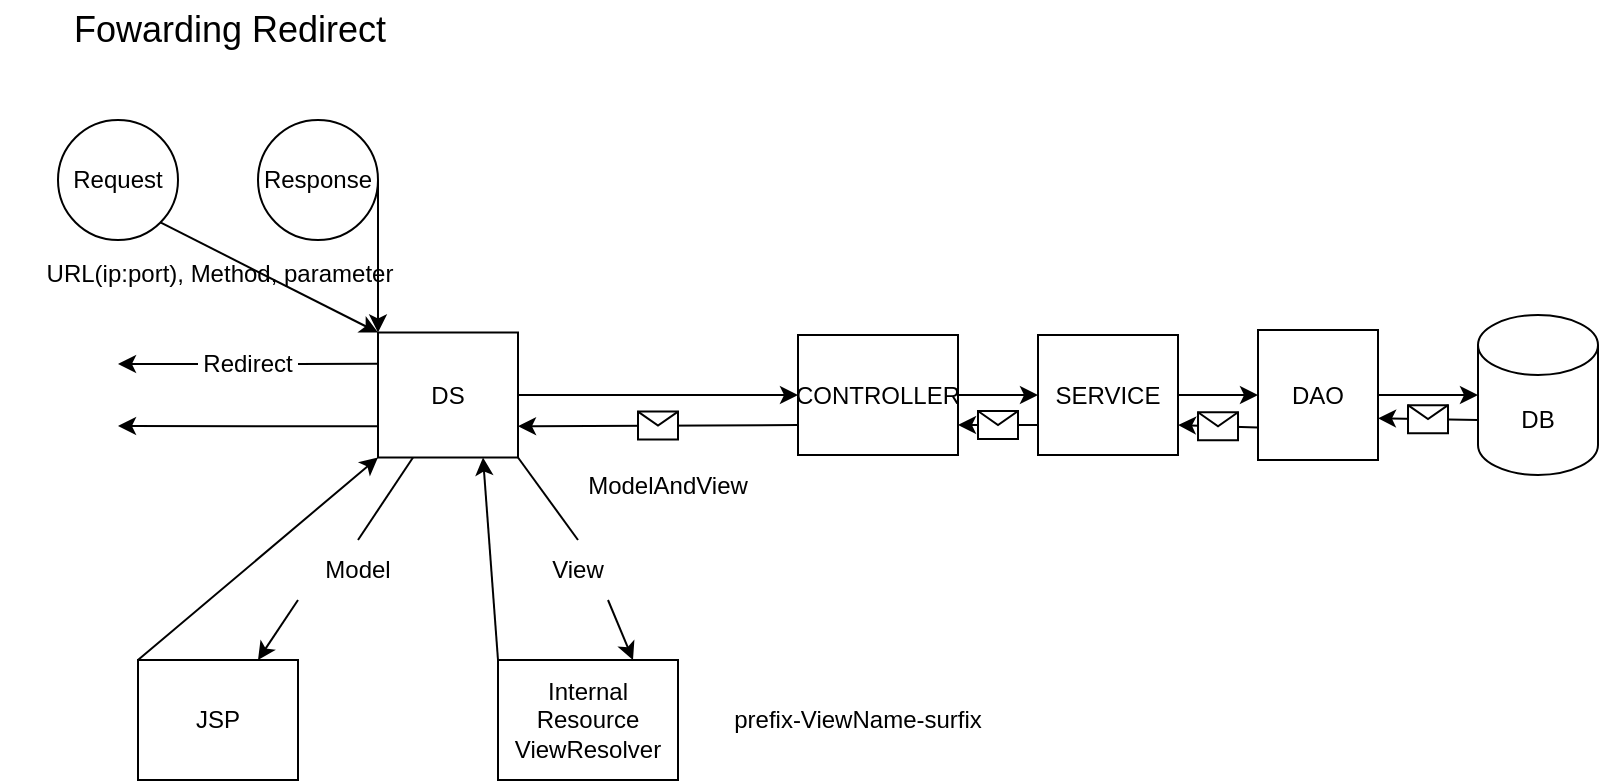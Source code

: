 <mxfile version="20.8.17" type="device" pages="3"><diagram name="페이지-1" id="sayw9rO7tbvS01IIlFyr"><mxGraphModel dx="1562" dy="776" grid="1" gridSize="10" guides="1" tooltips="1" connect="1" arrows="1" fold="1" page="1" pageScale="1" pageWidth="827" pageHeight="1169" math="0" shadow="0"><root><mxCell id="0"/><mxCell id="1" parent="0"/><mxCell id="9UvphXqQE4aDw9bfN-vL-2" value="DAO" style="whiteSpace=wrap;html=1;" parent="1" vertex="1"><mxGeometry x="629" y="205" width="60" height="65" as="geometry"/></mxCell><mxCell id="9UvphXqQE4aDw9bfN-vL-3" value="SERVICE" style="whiteSpace=wrap;html=1;" parent="1" vertex="1"><mxGeometry x="519" y="207.5" width="70" height="60" as="geometry"/></mxCell><mxCell id="9UvphXqQE4aDw9bfN-vL-5" value="CONTROLLER" style="whiteSpace=wrap;html=1;" parent="1" vertex="1"><mxGeometry x="399" y="207.5" width="80" height="60" as="geometry"/></mxCell><mxCell id="9UvphXqQE4aDw9bfN-vL-7" value="DS" style="whiteSpace=wrap;html=1;" parent="1" vertex="1"><mxGeometry x="189" y="206.25" width="70" height="62.5" as="geometry"/></mxCell><mxCell id="9UvphXqQE4aDw9bfN-vL-9" value="JSP" style="rounded=0;whiteSpace=wrap;html=1;" parent="1" vertex="1"><mxGeometry x="69" y="370" width="80" height="60" as="geometry"/></mxCell><mxCell id="9UvphXqQE4aDw9bfN-vL-10" value="Internal&lt;br&gt;Resource&lt;br&gt;ViewResolver" style="rounded=0;whiteSpace=wrap;html=1;" parent="1" vertex="1"><mxGeometry x="249" y="370" width="90" height="60" as="geometry"/></mxCell><mxCell id="9UvphXqQE4aDw9bfN-vL-15" value="" style="endArrow=classic;html=1;rounded=0;entryX=0;entryY=0.5;entryDx=0;entryDy=0;" parent="1" source="9UvphXqQE4aDw9bfN-vL-7" target="9UvphXqQE4aDw9bfN-vL-5" edge="1"><mxGeometry width="50" height="50" relative="1" as="geometry"><mxPoint x="219" y="290" as="sourcePoint"/><mxPoint x="289.711" y="240" as="targetPoint"/></mxGeometry></mxCell><mxCell id="9UvphXqQE4aDw9bfN-vL-16" value="" style="endArrow=classic;html=1;rounded=0;entryX=0;entryY=0.5;entryDx=0;entryDy=0;" parent="1" source="9UvphXqQE4aDw9bfN-vL-5" target="9UvphXqQE4aDw9bfN-vL-3" edge="1"><mxGeometry width="50" height="50" relative="1" as="geometry"><mxPoint x="399" y="290" as="sourcePoint"/><mxPoint x="439" y="240" as="targetPoint"/></mxGeometry></mxCell><mxCell id="9UvphXqQE4aDw9bfN-vL-17" value="" style="endArrow=classic;html=1;rounded=0;entryX=0;entryY=0.5;entryDx=0;entryDy=0;" parent="1" source="9UvphXqQE4aDw9bfN-vL-3" target="9UvphXqQE4aDw9bfN-vL-2" edge="1"><mxGeometry width="50" height="50" relative="1" as="geometry"><mxPoint x="549" y="290" as="sourcePoint"/><mxPoint x="619.711" y="240" as="targetPoint"/></mxGeometry></mxCell><mxCell id="9UvphXqQE4aDw9bfN-vL-19" value="" style="endArrow=classic;html=1;rounded=0;entryX=0;entryY=0.5;entryDx=0;entryDy=0;entryPerimeter=0;" parent="1" source="9UvphXqQE4aDw9bfN-vL-2" target="9UvphXqQE4aDw9bfN-vL-39" edge="1"><mxGeometry width="50" height="50" relative="1" as="geometry"><mxPoint x="699" y="290" as="sourcePoint"/><mxPoint x="729" y="243" as="targetPoint"/></mxGeometry></mxCell><mxCell id="9UvphXqQE4aDw9bfN-vL-27" value="" style="endArrow=classic;html=1;rounded=0;entryX=1;entryY=0.75;entryDx=0;entryDy=0;exitX=0;exitY=0.75;exitDx=0;exitDy=0;" parent="1" source="9UvphXqQE4aDw9bfN-vL-3" target="9UvphXqQE4aDw9bfN-vL-5" edge="1"><mxGeometry relative="1" as="geometry"><mxPoint x="377.5" y="260" as="sourcePoint"/><mxPoint x="277.5" y="260" as="targetPoint"/></mxGeometry></mxCell><mxCell id="9UvphXqQE4aDw9bfN-vL-28" value="" style="shape=message;html=1;outlineConnect=0;" parent="9UvphXqQE4aDw9bfN-vL-27" vertex="1"><mxGeometry width="20" height="14" relative="1" as="geometry"><mxPoint x="-10" y="-7" as="offset"/></mxGeometry></mxCell><mxCell id="9UvphXqQE4aDw9bfN-vL-29" value="" style="endArrow=classic;html=1;rounded=0;exitX=0;exitY=0.75;exitDx=0;exitDy=0;entryX=1;entryY=0.75;entryDx=0;entryDy=0;" parent="1" source="9UvphXqQE4aDw9bfN-vL-2" target="9UvphXqQE4aDw9bfN-vL-3" edge="1"><mxGeometry relative="1" as="geometry"><mxPoint x="529" y="260" as="sourcePoint"/><mxPoint x="439" y="260" as="targetPoint"/></mxGeometry></mxCell><mxCell id="9UvphXqQE4aDw9bfN-vL-30" value="" style="shape=message;html=1;outlineConnect=0;" parent="9UvphXqQE4aDw9bfN-vL-29" vertex="1"><mxGeometry width="20" height="14" relative="1" as="geometry"><mxPoint x="-10" y="-7" as="offset"/></mxGeometry></mxCell><mxCell id="9UvphXqQE4aDw9bfN-vL-35" value="" style="endArrow=classic;html=1;rounded=0;entryX=1;entryY=0.679;entryDx=0;entryDy=0;exitX=0;exitY=0;exitDx=0;exitDy=52.5;exitPerimeter=0;entryPerimeter=0;" parent="1" source="9UvphXqQE4aDw9bfN-vL-39" target="9UvphXqQE4aDw9bfN-vL-2" edge="1"><mxGeometry relative="1" as="geometry"><mxPoint x="729" y="263" as="sourcePoint"/><mxPoint x="599" y="260" as="targetPoint"/></mxGeometry></mxCell><mxCell id="9UvphXqQE4aDw9bfN-vL-36" value="" style="shape=message;html=1;outlineConnect=0;" parent="9UvphXqQE4aDw9bfN-vL-35" vertex="1"><mxGeometry width="20" height="14" relative="1" as="geometry"><mxPoint x="-10" y="-7" as="offset"/></mxGeometry></mxCell><mxCell id="9UvphXqQE4aDw9bfN-vL-37" value="ModelAndView" style="text;html=1;strokeColor=none;fillColor=none;align=center;verticalAlign=middle;whiteSpace=wrap;rounded=0;" parent="1" vertex="1"><mxGeometry x="289" y="267.5" width="90" height="30" as="geometry"/></mxCell><mxCell id="9UvphXqQE4aDw9bfN-vL-39" value="DB" style="shape=cylinder3;whiteSpace=wrap;html=1;boundedLbl=1;backgroundOutline=1;size=15;" parent="1" vertex="1"><mxGeometry x="739" y="197.5" width="60" height="80" as="geometry"/></mxCell><mxCell id="9UvphXqQE4aDw9bfN-vL-41" value="" style="endArrow=classic;html=1;rounded=0;exitX=0;exitY=0.75;exitDx=0;exitDy=0;entryX=1;entryY=0.75;entryDx=0;entryDy=0;" parent="1" source="9UvphXqQE4aDw9bfN-vL-5" target="9UvphXqQE4aDw9bfN-vL-7" edge="1"><mxGeometry relative="1" as="geometry"><mxPoint x="209" y="260" as="sourcePoint"/><mxPoint x="139" y="260" as="targetPoint"/></mxGeometry></mxCell><mxCell id="9UvphXqQE4aDw9bfN-vL-42" value="" style="shape=message;html=1;outlineConnect=0;" parent="9UvphXqQE4aDw9bfN-vL-41" vertex="1"><mxGeometry width="20" height="14" relative="1" as="geometry"><mxPoint x="-10" y="-7" as="offset"/></mxGeometry></mxCell><mxCell id="9UvphXqQE4aDw9bfN-vL-43" value="" style="endArrow=classic;html=1;rounded=0;entryX=0;entryY=1;entryDx=0;entryDy=0;exitX=0;exitY=0;exitDx=0;exitDy=0;" parent="1" source="9UvphXqQE4aDw9bfN-vL-9" target="9UvphXqQE4aDw9bfN-vL-7" edge="1"><mxGeometry width="50" height="50" relative="1" as="geometry"><mxPoint x="139" y="370" as="sourcePoint"/><mxPoint x="189" y="320" as="targetPoint"/></mxGeometry></mxCell><mxCell id="9UvphXqQE4aDw9bfN-vL-44" value="" style="endArrow=classic;html=1;rounded=0;entryX=0.75;entryY=0;entryDx=0;entryDy=0;startArrow=none;exitX=0;exitY=1;exitDx=0;exitDy=0;" parent="1" source="9UvphXqQE4aDw9bfN-vL-45" target="9UvphXqQE4aDw9bfN-vL-9" edge="1"><mxGeometry width="50" height="50" relative="1" as="geometry"><mxPoint x="159" y="340" as="sourcePoint"/><mxPoint x="269" y="300" as="targetPoint"/></mxGeometry></mxCell><mxCell id="9UvphXqQE4aDw9bfN-vL-46" value="" style="endArrow=none;html=1;rounded=0;entryX=0.5;entryY=0;entryDx=0;entryDy=0;exitX=0.25;exitY=1;exitDx=0;exitDy=0;" parent="1" source="9UvphXqQE4aDw9bfN-vL-7" target="9UvphXqQE4aDw9bfN-vL-45" edge="1"><mxGeometry width="50" height="50" relative="1" as="geometry"><mxPoint x="236.5" y="268.75" as="sourcePoint"/><mxPoint x="199" y="370" as="targetPoint"/></mxGeometry></mxCell><mxCell id="9UvphXqQE4aDw9bfN-vL-45" value="Model" style="text;html=1;strokeColor=none;fillColor=none;align=center;verticalAlign=middle;whiteSpace=wrap;rounded=0;" parent="1" vertex="1"><mxGeometry x="149" y="310" width="60" height="30" as="geometry"/></mxCell><mxCell id="9UvphXqQE4aDw9bfN-vL-47" value="" style="endArrow=classic;html=1;rounded=0;exitX=0;exitY=0;exitDx=0;exitDy=0;entryX=0.75;entryY=1;entryDx=0;entryDy=0;" parent="1" source="9UvphXqQE4aDw9bfN-vL-10" target="9UvphXqQE4aDw9bfN-vL-7" edge="1"><mxGeometry width="50" height="50" relative="1" as="geometry"><mxPoint x="279" y="350" as="sourcePoint"/><mxPoint x="329" y="300" as="targetPoint"/></mxGeometry></mxCell><mxCell id="9UvphXqQE4aDw9bfN-vL-48" value="" style="endArrow=classic;html=1;rounded=0;exitX=0.75;exitY=1;exitDx=0;exitDy=0;entryX=0.75;entryY=0;entryDx=0;entryDy=0;startArrow=none;" parent="1" source="9UvphXqQE4aDw9bfN-vL-50" target="9UvphXqQE4aDw9bfN-vL-10" edge="1"><mxGeometry width="50" height="50" relative="1" as="geometry"><mxPoint x="309" y="300" as="sourcePoint"/><mxPoint x="359" y="350" as="targetPoint"/></mxGeometry></mxCell><mxCell id="9UvphXqQE4aDw9bfN-vL-49" value="" style="endArrow=none;html=1;rounded=0;exitX=1;exitY=1;exitDx=0;exitDy=0;entryX=0.5;entryY=0;entryDx=0;entryDy=0;" parent="1" source="9UvphXqQE4aDw9bfN-vL-7" target="9UvphXqQE4aDw9bfN-vL-50" edge="1"><mxGeometry width="50" height="50" relative="1" as="geometry"><mxPoint x="289" y="268.75" as="sourcePoint"/><mxPoint x="356.5" y="370" as="targetPoint"/></mxGeometry></mxCell><mxCell id="9UvphXqQE4aDw9bfN-vL-50" value="View" style="text;html=1;strokeColor=none;fillColor=none;align=center;verticalAlign=middle;whiteSpace=wrap;rounded=0;" parent="1" vertex="1"><mxGeometry x="259" y="310" width="60" height="30" as="geometry"/></mxCell><mxCell id="9UvphXqQE4aDw9bfN-vL-51" value="Request" style="ellipse;whiteSpace=wrap;html=1;aspect=fixed;" parent="1" vertex="1"><mxGeometry x="29" y="100" width="60" height="60" as="geometry"/></mxCell><mxCell id="9UvphXqQE4aDw9bfN-vL-52" value="Response" style="ellipse;whiteSpace=wrap;html=1;aspect=fixed;" parent="1" vertex="1"><mxGeometry x="129" y="100" width="60" height="60" as="geometry"/></mxCell><mxCell id="9UvphXqQE4aDw9bfN-vL-53" value="" style="endArrow=classic;html=1;rounded=0;entryX=0;entryY=0;entryDx=0;entryDy=0;exitX=1;exitY=0.5;exitDx=0;exitDy=0;" parent="1" source="9UvphXqQE4aDw9bfN-vL-52" target="9UvphXqQE4aDw9bfN-vL-7" edge="1"><mxGeometry width="50" height="50" relative="1" as="geometry"><mxPoint x="99" y="230" as="sourcePoint"/><mxPoint x="149" y="180" as="targetPoint"/></mxGeometry></mxCell><mxCell id="9UvphXqQE4aDw9bfN-vL-54" value="" style="endArrow=classic;html=1;rounded=0;entryX=0;entryY=0;entryDx=0;entryDy=0;exitX=1;exitY=1;exitDx=0;exitDy=0;" parent="1" source="9UvphXqQE4aDw9bfN-vL-51" target="9UvphXqQE4aDw9bfN-vL-7" edge="1"><mxGeometry width="50" height="50" relative="1" as="geometry"><mxPoint x="69" y="230" as="sourcePoint"/><mxPoint x="119" y="180" as="targetPoint"/></mxGeometry></mxCell><mxCell id="9UvphXqQE4aDw9bfN-vL-55" value="prefix-ViewName-surfix" style="text;html=1;strokeColor=none;fillColor=none;align=center;verticalAlign=middle;whiteSpace=wrap;rounded=0;" parent="1" vertex="1"><mxGeometry x="349" y="385" width="160" height="30" as="geometry"/></mxCell><mxCell id="9UvphXqQE4aDw9bfN-vL-56" value="&lt;font style=&quot;font-size: 18px;&quot;&gt;Fowarding Redirect&lt;/font&gt;" style="text;html=1;strokeColor=none;fillColor=none;align=center;verticalAlign=middle;whiteSpace=wrap;rounded=0;" parent="1" vertex="1"><mxGeometry x="30" y="40" width="170" height="30" as="geometry"/></mxCell><mxCell id="9UvphXqQE4aDw9bfN-vL-57" value="&lt;font style=&quot;font-size: 12px;&quot;&gt;URL(ip:port), Method, parameter&lt;/font&gt;" style="text;html=1;strokeColor=none;fillColor=none;align=center;verticalAlign=middle;whiteSpace=wrap;rounded=0;fontSize=18;" parent="1" vertex="1"><mxGeometry y="160" width="220" height="30" as="geometry"/></mxCell><mxCell id="9UvphXqQE4aDw9bfN-vL-58" value="" style="endArrow=classic;html=1;rounded=0;fontSize=12;exitX=0;exitY=0.5;exitDx=0;exitDy=0;startArrow=none;" parent="1" source="9UvphXqQE4aDw9bfN-vL-61" edge="1"><mxGeometry width="50" height="50" relative="1" as="geometry"><mxPoint x="109" y="260" as="sourcePoint"/><mxPoint x="59" y="222" as="targetPoint"/></mxGeometry></mxCell><mxCell id="9UvphXqQE4aDw9bfN-vL-59" value="" style="endArrow=classic;html=1;rounded=0;fontSize=12;exitX=0;exitY=0.75;exitDx=0;exitDy=0;" parent="1" source="9UvphXqQE4aDw9bfN-vL-7" edge="1"><mxGeometry width="50" height="50" relative="1" as="geometry"><mxPoint x="109" y="290" as="sourcePoint"/><mxPoint x="59" y="253" as="targetPoint"/></mxGeometry></mxCell><mxCell id="9UvphXqQE4aDw9bfN-vL-60" value="" style="endArrow=none;html=1;rounded=0;fontSize=12;exitX=0;exitY=0.25;exitDx=0;exitDy=0;" parent="1" source="9UvphXqQE4aDw9bfN-vL-7" target="9UvphXqQE4aDw9bfN-vL-61" edge="1"><mxGeometry width="50" height="50" relative="1" as="geometry"><mxPoint x="189" y="221.875" as="sourcePoint"/><mxPoint x="59" y="222" as="targetPoint"/></mxGeometry></mxCell><mxCell id="9UvphXqQE4aDw9bfN-vL-61" value="Redirect" style="text;html=1;strokeColor=none;fillColor=none;align=center;verticalAlign=middle;whiteSpace=wrap;rounded=0;fontSize=12;" parent="1" vertex="1"><mxGeometry x="99" y="207" width="50" height="30" as="geometry"/></mxCell></root></mxGraphModel></diagram><diagram id="4-7YW6rvqAmz8nTC65Zh" name="페이지-2"><mxGraphModel dx="1562" dy="704" grid="1" gridSize="10" guides="1" tooltips="1" connect="1" arrows="1" fold="1" page="1" pageScale="1" pageWidth="1169" pageHeight="827" math="0" shadow="0"><root><mxCell id="0"/><mxCell id="1" parent="0"/><mxCell id="aifYJP49HdyUbDu9bETy-1" value="ProductDAO" style="swimlane;fontStyle=1;align=center;verticalAlign=top;childLayout=stackLayout;horizontal=1;startSize=26;horizontalStack=0;resizeParent=1;resizeParentMax=0;resizeLast=0;collapsible=1;marginBottom=0;" parent="1" vertex="1"><mxGeometry x="840" y="60" width="280" height="130" as="geometry"/></mxCell><mxCell id="aifYJP49HdyUbDu9bETy-2" value="- sqlSession : SqlSession&#10;-NAMESPACE : String" style="text;strokeColor=none;fillColor=none;align=left;verticalAlign=top;spacingLeft=4;spacingRight=4;overflow=hidden;rotatable=0;points=[[0,0.5],[1,0.5]];portConstraint=eastwest;" parent="aifYJP49HdyUbDu9bETy-1" vertex="1"><mxGeometry y="26" width="280" height="34" as="geometry"/></mxCell><mxCell id="aifYJP49HdyUbDu9bETy-3" value="" style="line;strokeWidth=1;fillColor=none;align=left;verticalAlign=middle;spacingTop=-1;spacingLeft=3;spacingRight=3;rotatable=0;labelPosition=right;points=[];portConstraint=eastwest;strokeColor=inherit;" parent="aifYJP49HdyUbDu9bETy-1" vertex="1"><mxGeometry y="60" width="280" height="8" as="geometry"/></mxCell><mxCell id="aifYJP49HdyUbDu9bETy-4" value="+ getProductList() :  List&lt;ProductDTO&gt;&#10;+ getProductDetail(ProductDTO) : ProductDTO&#10;+ setAddProduct(ProductDTO) : int " style="text;strokeColor=none;fillColor=none;align=left;verticalAlign=top;spacingLeft=4;spacingRight=4;overflow=hidden;rotatable=0;points=[[0,0.5],[1,0.5]];portConstraint=eastwest;" parent="aifYJP49HdyUbDu9bETy-1" vertex="1"><mxGeometry y="68" width="280" height="62" as="geometry"/></mxCell><mxCell id="aifYJP49HdyUbDu9bETy-5" value="&lt;font style=&quot;font-size: 18px;&quot;&gt;Product&lt;/font&gt;" style="text;html=1;strokeColor=none;fillColor=none;align=center;verticalAlign=middle;whiteSpace=wrap;rounded=0;strokeWidth=1;" parent="1" vertex="1"><mxGeometry x="40" y="20" width="60" height="30" as="geometry"/></mxCell><mxCell id="aifYJP49HdyUbDu9bETy-6" value="ProductService" style="swimlane;fontStyle=1;align=center;verticalAlign=top;childLayout=stackLayout;horizontal=1;startSize=26;horizontalStack=0;resizeParent=1;resizeParentMax=0;resizeLast=0;collapsible=1;marginBottom=0;" parent="1" vertex="1"><mxGeometry x="400" y="60" width="360" height="140" as="geometry"/></mxCell><mxCell id="aifYJP49HdyUbDu9bETy-7" value="- productDAO : ProductDAO" style="text;strokeColor=none;fillColor=none;align=left;verticalAlign=top;spacingLeft=4;spacingRight=4;overflow=hidden;rotatable=0;points=[[0,0.5],[1,0.5]];portConstraint=eastwest;" parent="aifYJP49HdyUbDu9bETy-6" vertex="1"><mxGeometry y="26" width="360" height="24" as="geometry"/></mxCell><mxCell id="aifYJP49HdyUbDu9bETy-8" value="" style="line;strokeWidth=1;fillColor=none;align=left;verticalAlign=middle;spacingTop=-1;spacingLeft=3;spacingRight=3;rotatable=0;labelPosition=right;points=[];portConstraint=eastwest;strokeColor=inherit;" parent="aifYJP49HdyUbDu9bETy-6" vertex="1"><mxGeometry y="50" width="360" height="8" as="geometry"/></mxCell><mxCell id="aifYJP49HdyUbDu9bETy-9" value="+ getProductList() :  List&lt;ProductDTO&gt;&#10;+ getProductDetail(ProductDTO) : ProductDTO&#10;+ setAddProduct(ProductDTO) : List&lt;ProductOptionDTO&gt; int " style="text;strokeColor=none;fillColor=none;align=left;verticalAlign=top;spacingLeft=4;spacingRight=4;overflow=hidden;rotatable=0;points=[[0,0.5],[1,0.5]];portConstraint=eastwest;" parent="aifYJP49HdyUbDu9bETy-6" vertex="1"><mxGeometry y="58" width="360" height="82" as="geometry"/></mxCell><mxCell id="aifYJP49HdyUbDu9bETy-10" value="ProductController" style="swimlane;fontStyle=1;align=center;verticalAlign=top;childLayout=stackLayout;horizontal=1;startSize=26;horizontalStack=0;resizeParent=1;resizeParentMax=0;resizeLast=0;collapsible=1;marginBottom=0;" parent="1" vertex="1"><mxGeometry x="40" y="60" width="280" height="140" as="geometry"/></mxCell><mxCell id="aifYJP49HdyUbDu9bETy-11" value="- productService : ProductService" style="text;strokeColor=none;fillColor=none;align=left;verticalAlign=top;spacingLeft=4;spacingRight=4;overflow=hidden;rotatable=0;points=[[0,0.5],[1,0.5]];portConstraint=eastwest;" parent="aifYJP49HdyUbDu9bETy-10" vertex="1"><mxGeometry y="26" width="280" height="26" as="geometry"/></mxCell><mxCell id="aifYJP49HdyUbDu9bETy-12" value="" style="line;strokeWidth=1;fillColor=none;align=left;verticalAlign=middle;spacingTop=-1;spacingLeft=3;spacingRight=3;rotatable=0;labelPosition=right;points=[];portConstraint=eastwest;strokeColor=inherit;" parent="aifYJP49HdyUbDu9bETy-10" vertex="1"><mxGeometry y="52" width="280" height="8" as="geometry"/></mxCell><mxCell id="aifYJP49HdyUbDu9bETy-13" value="+ getProductList() :  ModelAndView&#10;+ getProductDetail(ProductDTO) : String&#10;+ setAddProduct(ProductDTO) : String&#10;+ setAddProduct() : void" style="text;strokeColor=none;fillColor=none;align=left;verticalAlign=top;spacingLeft=4;spacingRight=4;overflow=hidden;rotatable=0;points=[[0,0.5],[1,0.5]];portConstraint=eastwest;" parent="aifYJP49HdyUbDu9bETy-10" vertex="1"><mxGeometry y="60" width="280" height="80" as="geometry"/></mxCell><mxCell id="aifYJP49HdyUbDu9bETy-15" value="" style="endArrow=classic;html=1;rounded=0;fontSize=18;exitX=1;exitY=0.5;exitDx=0;exitDy=0;entryX=0;entryY=0.5;entryDx=0;entryDy=0;" parent="1" source="aifYJP49HdyUbDu9bETy-13" target="aifYJP49HdyUbDu9bETy-9" edge="1"><mxGeometry width="50" height="50" relative="1" as="geometry"><mxPoint x="610" y="360" as="sourcePoint"/><mxPoint x="660" y="310" as="targetPoint"/></mxGeometry></mxCell><mxCell id="aifYJP49HdyUbDu9bETy-16" value="" style="endArrow=classic;html=1;rounded=0;fontSize=18;exitX=1;exitY=0.5;exitDx=0;exitDy=0;entryX=0;entryY=0.5;entryDx=0;entryDy=0;" parent="1" source="aifYJP49HdyUbDu9bETy-9" target="aifYJP49HdyUbDu9bETy-4" edge="1"><mxGeometry width="50" height="50" relative="1" as="geometry"><mxPoint x="830" y="270" as="sourcePoint"/><mxPoint x="880" y="220" as="targetPoint"/></mxGeometry></mxCell></root></mxGraphModel></diagram><diagram id="sVu2otVe9EUAvuTnqOVU" name="페이지-3"><mxGraphModel dx="1562" dy="776" grid="1" gridSize="10" guides="1" tooltips="1" connect="1" arrows="1" fold="1" page="1" pageScale="1" pageWidth="1169" pageHeight="827" math="0" shadow="0"><root><mxCell id="0"/><mxCell id="1" parent="0"/><mxCell id="b7pIQws3qkWmgiwaMkAN-1" value="Member" style="text;html=1;strokeColor=none;fillColor=none;align=center;verticalAlign=middle;whiteSpace=wrap;rounded=0;fontSize=18;" vertex="1" parent="1"><mxGeometry x="43" y="40" width="90" height="30" as="geometry"/></mxCell><mxCell id="b7pIQws3qkWmgiwaMkAN-2" value="ProductDAO" style="swimlane;fontStyle=1;align=center;verticalAlign=top;childLayout=stackLayout;horizontal=1;startSize=26;horizontalStack=0;resizeParent=1;resizeParentMax=0;resizeLast=0;collapsible=1;marginBottom=0;" vertex="1" parent="1"><mxGeometry x="847" y="90" width="280" height="130" as="geometry"/></mxCell><mxCell id="b7pIQws3qkWmgiwaMkAN-3" value="- sqlSession : SqlSession&#10;-NAMESPACE : String" style="text;strokeColor=none;fillColor=none;align=left;verticalAlign=top;spacingLeft=4;spacingRight=4;overflow=hidden;rotatable=0;points=[[0,0.5],[1,0.5]];portConstraint=eastwest;" vertex="1" parent="b7pIQws3qkWmgiwaMkAN-2"><mxGeometry y="26" width="280" height="34" as="geometry"/></mxCell><mxCell id="b7pIQws3qkWmgiwaMkAN-4" value="" style="line;strokeWidth=1;fillColor=none;align=left;verticalAlign=middle;spacingTop=-1;spacingLeft=3;spacingRight=3;rotatable=0;labelPosition=right;points=[];portConstraint=eastwest;strokeColor=inherit;" vertex="1" parent="b7pIQws3qkWmgiwaMkAN-2"><mxGeometry y="60" width="280" height="8" as="geometry"/></mxCell><mxCell id="b7pIQws3qkWmgiwaMkAN-5" value="+ setAddMember(MemberDTO) : int " style="text;strokeColor=none;fillColor=none;align=left;verticalAlign=top;spacingLeft=4;spacingRight=4;overflow=hidden;rotatable=0;points=[[0,0.5],[1,0.5]];portConstraint=eastwest;" vertex="1" parent="b7pIQws3qkWmgiwaMkAN-2"><mxGeometry y="68" width="280" height="62" as="geometry"/></mxCell><mxCell id="b7pIQws3qkWmgiwaMkAN-6" value="ProductService" style="swimlane;fontStyle=1;align=center;verticalAlign=top;childLayout=stackLayout;horizontal=1;startSize=26;horizontalStack=0;resizeParent=1;resizeParentMax=0;resizeLast=0;collapsible=1;marginBottom=0;" vertex="1" parent="1"><mxGeometry x="407" y="90" width="360" height="140" as="geometry"/></mxCell><mxCell id="b7pIQws3qkWmgiwaMkAN-7" value="- memberDAO : MemberDAO" style="text;strokeColor=none;fillColor=none;align=left;verticalAlign=top;spacingLeft=4;spacingRight=4;overflow=hidden;rotatable=0;points=[[0,0.5],[1,0.5]];portConstraint=eastwest;" vertex="1" parent="b7pIQws3qkWmgiwaMkAN-6"><mxGeometry y="26" width="360" height="24" as="geometry"/></mxCell><mxCell id="b7pIQws3qkWmgiwaMkAN-8" value="" style="line;strokeWidth=1;fillColor=none;align=left;verticalAlign=middle;spacingTop=-1;spacingLeft=3;spacingRight=3;rotatable=0;labelPosition=right;points=[];portConstraint=eastwest;strokeColor=inherit;" vertex="1" parent="b7pIQws3qkWmgiwaMkAN-6"><mxGeometry y="50" width="360" height="8" as="geometry"/></mxCell><mxCell id="b7pIQws3qkWmgiwaMkAN-9" value="+ setAddMember(MemberDTO) : List&lt;MemberOptionDTO&gt; int " style="text;strokeColor=none;fillColor=none;align=left;verticalAlign=top;spacingLeft=4;spacingRight=4;overflow=hidden;rotatable=0;points=[[0,0.5],[1,0.5]];portConstraint=eastwest;" vertex="1" parent="b7pIQws3qkWmgiwaMkAN-6"><mxGeometry y="58" width="360" height="82" as="geometry"/></mxCell><mxCell id="b7pIQws3qkWmgiwaMkAN-10" value="MemberController" style="swimlane;fontStyle=1;align=center;verticalAlign=top;childLayout=stackLayout;horizontal=1;startSize=26;horizontalStack=0;resizeParent=1;resizeParentMax=0;resizeLast=0;collapsible=1;marginBottom=0;" vertex="1" parent="1"><mxGeometry x="47" y="90" width="280" height="140" as="geometry"/></mxCell><mxCell id="b7pIQws3qkWmgiwaMkAN-11" value="- memberService : MemberService" style="text;strokeColor=none;fillColor=none;align=left;verticalAlign=top;spacingLeft=4;spacingRight=4;overflow=hidden;rotatable=0;points=[[0,0.5],[1,0.5]];portConstraint=eastwest;" vertex="1" parent="b7pIQws3qkWmgiwaMkAN-10"><mxGeometry y="26" width="280" height="26" as="geometry"/></mxCell><mxCell id="b7pIQws3qkWmgiwaMkAN-12" value="" style="line;strokeWidth=1;fillColor=none;align=left;verticalAlign=middle;spacingTop=-1;spacingLeft=3;spacingRight=3;rotatable=0;labelPosition=right;points=[];portConstraint=eastwest;strokeColor=inherit;" vertex="1" parent="b7pIQws3qkWmgiwaMkAN-10"><mxGeometry y="52" width="280" height="8" as="geometry"/></mxCell><mxCell id="b7pIQws3qkWmgiwaMkAN-13" value="+ setAddProduct() : void&#10;+ setAddMember(MemberDTO) : String" style="text;strokeColor=none;fillColor=none;align=left;verticalAlign=top;spacingLeft=4;spacingRight=4;overflow=hidden;rotatable=0;points=[[0,0.5],[1,0.5]];portConstraint=eastwest;" vertex="1" parent="b7pIQws3qkWmgiwaMkAN-10"><mxGeometry y="60" width="280" height="80" as="geometry"/></mxCell><mxCell id="b7pIQws3qkWmgiwaMkAN-14" value="" style="endArrow=classic;html=1;rounded=0;fontSize=18;exitX=1;exitY=0.5;exitDx=0;exitDy=0;entryX=0;entryY=0.5;entryDx=0;entryDy=0;" edge="1" parent="1" source="b7pIQws3qkWmgiwaMkAN-13" target="b7pIQws3qkWmgiwaMkAN-9"><mxGeometry width="50" height="50" relative="1" as="geometry"><mxPoint x="617" y="390" as="sourcePoint"/><mxPoint x="667" y="340" as="targetPoint"/></mxGeometry></mxCell><mxCell id="b7pIQws3qkWmgiwaMkAN-15" value="" style="endArrow=classic;html=1;rounded=0;fontSize=18;exitX=1;exitY=0.5;exitDx=0;exitDy=0;entryX=0;entryY=0.5;entryDx=0;entryDy=0;" edge="1" parent="1" source="b7pIQws3qkWmgiwaMkAN-9" target="b7pIQws3qkWmgiwaMkAN-5"><mxGeometry width="50" height="50" relative="1" as="geometry"><mxPoint x="837" y="300" as="sourcePoint"/><mxPoint x="887" y="250" as="targetPoint"/></mxGeometry></mxCell></root></mxGraphModel></diagram></mxfile>